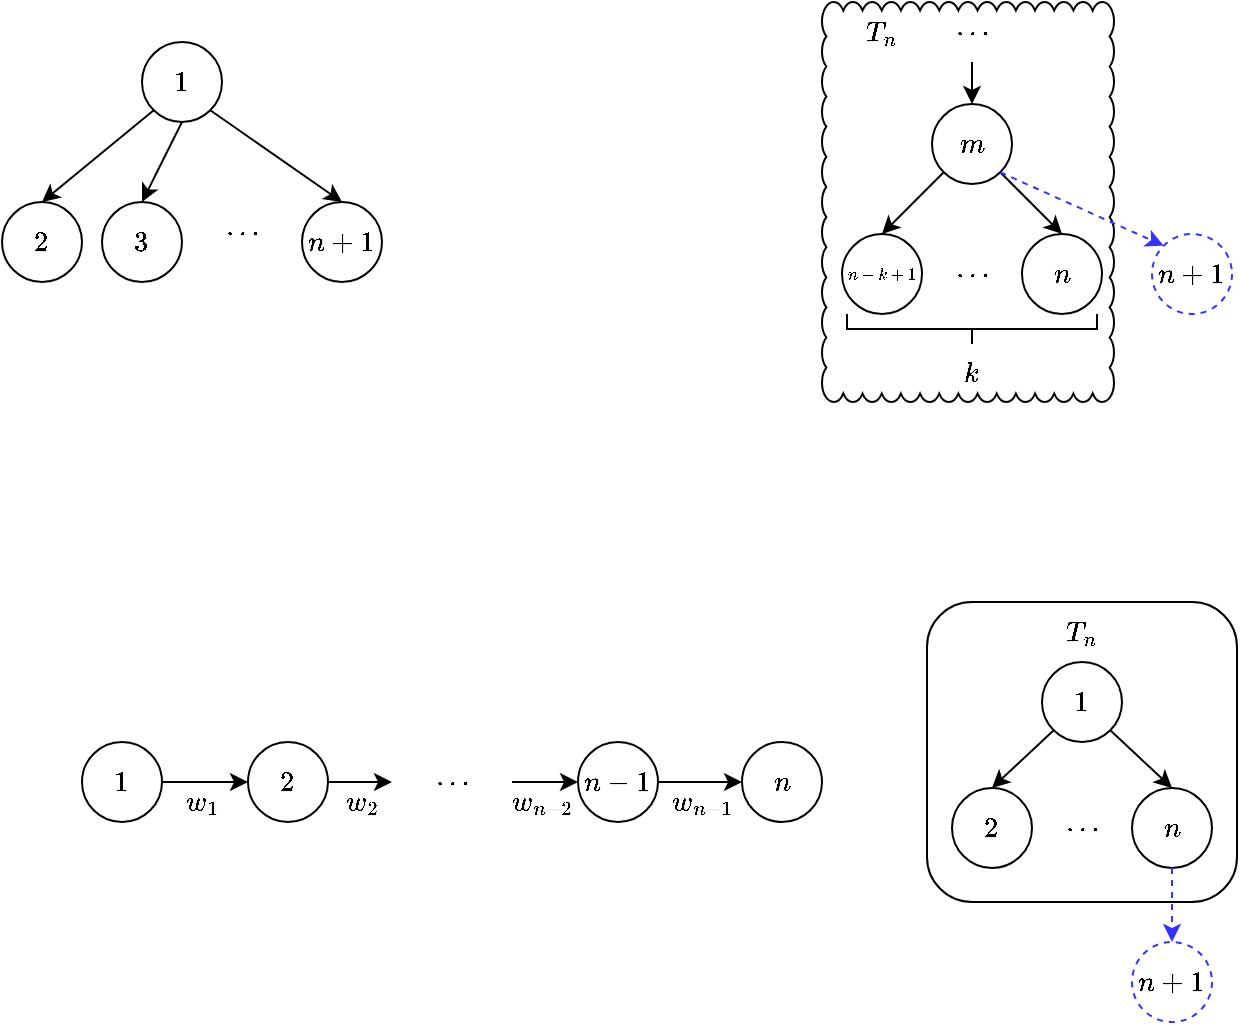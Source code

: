 <mxfile version="22.1.15" type="github">
  <diagram name="Page-1" id="5W_oBCn-Ae0vx61aBvWj">
    <mxGraphModel dx="1434" dy="759" grid="1" gridSize="10" guides="1" tooltips="1" connect="1" arrows="1" fold="1" page="1" pageScale="1" pageWidth="827" pageHeight="1169" math="1" shadow="0">
      <root>
        <mxCell id="0" />
        <mxCell id="1" parent="0" />
        <mxCell id="psscyq9r3jHzlKaPkMjy-91" value="" style="rounded=1;whiteSpace=wrap;html=1;" vertex="1" parent="1">
          <mxGeometry x="522.5" y="330" width="155" height="150" as="geometry" />
        </mxCell>
        <mxCell id="psscyq9r3jHzlKaPkMjy-20" value="" style="whiteSpace=wrap;html=1;shape=mxgraph.basic.cloud_rect" vertex="1" parent="1">
          <mxGeometry x="470" y="30" width="146" height="200" as="geometry" />
        </mxCell>
        <mxCell id="RlCpQ7UcTnpz0G2hoxt1-12" style="rounded=0;orthogonalLoop=1;jettySize=auto;html=1;exitX=0;exitY=1;exitDx=0;exitDy=0;entryX=0.5;entryY=0;entryDx=0;entryDy=0;" parent="1" source="psscyq9r3jHzlKaPkMjy-6" target="psscyq9r3jHzlKaPkMjy-5" edge="1">
          <mxGeometry relative="1" as="geometry">
            <mxPoint x="144.393" y="85.607" as="sourcePoint" />
            <mxPoint x="85" y="130" as="targetPoint" />
          </mxGeometry>
        </mxCell>
        <mxCell id="RlCpQ7UcTnpz0G2hoxt1-13" style="rounded=0;orthogonalLoop=1;jettySize=auto;html=1;exitX=0.5;exitY=1;exitDx=0;exitDy=0;entryX=0.5;entryY=0;entryDx=0;entryDy=0;" parent="1" source="psscyq9r3jHzlKaPkMjy-6" target="psscyq9r3jHzlKaPkMjy-4" edge="1">
          <mxGeometry relative="1" as="geometry">
            <mxPoint x="155" y="90" as="sourcePoint" />
            <mxPoint x="135" y="130" as="targetPoint" />
          </mxGeometry>
        </mxCell>
        <mxCell id="psscyq9r3jHzlKaPkMjy-1" value="$$n+1$$" style="ellipse;whiteSpace=wrap;html=1;aspect=fixed;" vertex="1" parent="1">
          <mxGeometry x="210" y="130" width="40" height="40" as="geometry" />
        </mxCell>
        <mxCell id="psscyq9r3jHzlKaPkMjy-2" style="rounded=0;orthogonalLoop=1;jettySize=auto;html=1;exitX=1;exitY=1;exitDx=0;exitDy=0;entryX=0.5;entryY=0;entryDx=0;entryDy=0;" edge="1" parent="1" source="psscyq9r3jHzlKaPkMjy-6" target="psscyq9r3jHzlKaPkMjy-1">
          <mxGeometry relative="1" as="geometry">
            <mxPoint x="165.607" y="85.607" as="sourcePoint" />
            <mxPoint x="145" y="140" as="targetPoint" />
          </mxGeometry>
        </mxCell>
        <mxCell id="psscyq9r3jHzlKaPkMjy-3" value="$$\cdots$$" style="text;html=1;strokeColor=none;fillColor=none;align=center;verticalAlign=middle;whiteSpace=wrap;rounded=0;" vertex="1" parent="1">
          <mxGeometry x="150" y="130" width="60" height="30" as="geometry" />
        </mxCell>
        <mxCell id="psscyq9r3jHzlKaPkMjy-4" value="$$3$$" style="ellipse;whiteSpace=wrap;html=1;aspect=fixed;" vertex="1" parent="1">
          <mxGeometry x="110" y="130" width="40" height="40" as="geometry" />
        </mxCell>
        <mxCell id="psscyq9r3jHzlKaPkMjy-5" value="$$2$$" style="ellipse;whiteSpace=wrap;html=1;aspect=fixed;" vertex="1" parent="1">
          <mxGeometry x="60" y="130" width="40" height="40" as="geometry" />
        </mxCell>
        <mxCell id="psscyq9r3jHzlKaPkMjy-6" value="$$1$$" style="ellipse;whiteSpace=wrap;html=1;aspect=fixed;" vertex="1" parent="1">
          <mxGeometry x="130" y="50" width="40" height="40" as="geometry" />
        </mxCell>
        <mxCell id="psscyq9r3jHzlKaPkMjy-7" style="rounded=0;orthogonalLoop=1;jettySize=auto;html=1;exitX=0;exitY=1;exitDx=0;exitDy=0;entryX=0.5;entryY=0;entryDx=0;entryDy=0;" edge="1" parent="1" source="psscyq9r3jHzlKaPkMjy-14" target="psscyq9r3jHzlKaPkMjy-13">
          <mxGeometry relative="1" as="geometry">
            <mxPoint x="544.393" y="116.607" as="sourcePoint" />
            <mxPoint x="485" y="161" as="targetPoint" />
          </mxGeometry>
        </mxCell>
        <mxCell id="psscyq9r3jHzlKaPkMjy-9" value="$$n$$" style="ellipse;whiteSpace=wrap;html=1;aspect=fixed;" vertex="1" parent="1">
          <mxGeometry x="570" y="146" width="40" height="40" as="geometry" />
        </mxCell>
        <mxCell id="psscyq9r3jHzlKaPkMjy-10" style="rounded=0;orthogonalLoop=1;jettySize=auto;html=1;exitX=1;exitY=1;exitDx=0;exitDy=0;entryX=0.5;entryY=0;entryDx=0;entryDy=0;" edge="1" parent="1" source="psscyq9r3jHzlKaPkMjy-14" target="psscyq9r3jHzlKaPkMjy-9">
          <mxGeometry relative="1" as="geometry">
            <mxPoint x="565.607" y="116.607" as="sourcePoint" />
            <mxPoint x="545" y="171" as="targetPoint" />
          </mxGeometry>
        </mxCell>
        <mxCell id="psscyq9r3jHzlKaPkMjy-11" value="$$\cdots$$" style="text;html=1;strokeColor=none;fillColor=none;align=center;verticalAlign=middle;whiteSpace=wrap;rounded=0;" vertex="1" parent="1">
          <mxGeometry x="515" y="151" width="60" height="30" as="geometry" />
        </mxCell>
        <mxCell id="psscyq9r3jHzlKaPkMjy-13" value="$$n-k+1$$" style="ellipse;whiteSpace=wrap;html=1;aspect=fixed;fontSize=7;" vertex="1" parent="1">
          <mxGeometry x="480" y="146" width="40" height="40" as="geometry" />
        </mxCell>
        <mxCell id="psscyq9r3jHzlKaPkMjy-14" value="$$m$$" style="ellipse;whiteSpace=wrap;html=1;aspect=fixed;" vertex="1" parent="1">
          <mxGeometry x="525" y="81" width="40" height="40" as="geometry" />
        </mxCell>
        <mxCell id="psscyq9r3jHzlKaPkMjy-15" value="$$n+1$$" style="ellipse;whiteSpace=wrap;html=1;aspect=fixed;strokeColor=#3333FF;dashed=1;" vertex="1" parent="1">
          <mxGeometry x="635" y="146" width="40" height="40" as="geometry" />
        </mxCell>
        <mxCell id="psscyq9r3jHzlKaPkMjy-16" style="rounded=0;orthogonalLoop=1;jettySize=auto;html=1;exitX=1;exitY=1;exitDx=0;exitDy=0;entryX=0;entryY=0;entryDx=0;entryDy=0;strokeColor=#3333FF;dashed=1;" edge="1" parent="1" source="psscyq9r3jHzlKaPkMjy-14" target="psscyq9r3jHzlKaPkMjy-15">
          <mxGeometry relative="1" as="geometry">
            <mxPoint x="574" y="125" as="sourcePoint" />
            <mxPoint x="600" y="156" as="targetPoint" />
          </mxGeometry>
        </mxCell>
        <mxCell id="psscyq9r3jHzlKaPkMjy-18" value="" style="strokeWidth=1;html=1;shape=mxgraph.flowchart.annotation_2;align=left;labelPosition=right;pointerEvents=1;rotation=-90;" vertex="1" parent="1">
          <mxGeometry x="537.5" y="131" width="15" height="125" as="geometry" />
        </mxCell>
        <mxCell id="psscyq9r3jHzlKaPkMjy-19" value="$$k$$" style="text;html=1;strokeColor=none;fillColor=none;align=center;verticalAlign=middle;whiteSpace=wrap;rounded=0;" vertex="1" parent="1">
          <mxGeometry x="515" y="201" width="60" height="30" as="geometry" />
        </mxCell>
        <mxCell id="psscyq9r3jHzlKaPkMjy-21" style="rounded=0;orthogonalLoop=1;jettySize=auto;html=1;entryX=0.5;entryY=0;entryDx=0;entryDy=0;exitX=0.5;exitY=1;exitDx=0;exitDy=0;" edge="1" parent="1" source="psscyq9r3jHzlKaPkMjy-22" target="psscyq9r3jHzlKaPkMjy-14">
          <mxGeometry relative="1" as="geometry">
            <mxPoint x="550" y="71" as="sourcePoint" />
            <mxPoint x="510" y="156" as="targetPoint" />
          </mxGeometry>
        </mxCell>
        <mxCell id="psscyq9r3jHzlKaPkMjy-22" value="$$\cdots$$" style="text;html=1;strokeColor=none;fillColor=none;align=center;verticalAlign=middle;whiteSpace=wrap;rounded=0;" vertex="1" parent="1">
          <mxGeometry x="515" y="30" width="60" height="30" as="geometry" />
        </mxCell>
        <mxCell id="psscyq9r3jHzlKaPkMjy-23" value="$$T_n$$" style="text;html=1;strokeColor=none;fillColor=none;align=center;verticalAlign=middle;whiteSpace=wrap;rounded=0;" vertex="1" parent="1">
          <mxGeometry x="470" y="30" width="60" height="30" as="geometry" />
        </mxCell>
        <mxCell id="psscyq9r3jHzlKaPkMjy-32" style="edgeStyle=orthogonalEdgeStyle;rounded=0;orthogonalLoop=1;jettySize=auto;html=1;exitX=1;exitY=0.5;exitDx=0;exitDy=0;entryX=0;entryY=0.5;entryDx=0;entryDy=0;" edge="1" parent="1" source="psscyq9r3jHzlKaPkMjy-24" target="psscyq9r3jHzlKaPkMjy-28">
          <mxGeometry relative="1" as="geometry" />
        </mxCell>
        <mxCell id="psscyq9r3jHzlKaPkMjy-24" value="$$n-1$$" style="ellipse;whiteSpace=wrap;html=1;aspect=fixed;" vertex="1" parent="1">
          <mxGeometry x="348" y="400" width="40" height="40" as="geometry" />
        </mxCell>
        <mxCell id="psscyq9r3jHzlKaPkMjy-31" style="edgeStyle=orthogonalEdgeStyle;rounded=0;orthogonalLoop=1;jettySize=auto;html=1;exitX=1;exitY=0.5;exitDx=0;exitDy=0;entryX=0;entryY=0.5;entryDx=0;entryDy=0;" edge="1" parent="1" source="psscyq9r3jHzlKaPkMjy-25" target="psscyq9r3jHzlKaPkMjy-24">
          <mxGeometry relative="1" as="geometry" />
        </mxCell>
        <mxCell id="psscyq9r3jHzlKaPkMjy-25" value="$$\cdots$$" style="text;html=1;strokeColor=none;fillColor=none;align=center;verticalAlign=middle;whiteSpace=wrap;rounded=0;" vertex="1" parent="1">
          <mxGeometry x="255" y="405" width="60" height="30" as="geometry" />
        </mxCell>
        <mxCell id="psscyq9r3jHzlKaPkMjy-30" style="edgeStyle=orthogonalEdgeStyle;rounded=0;orthogonalLoop=1;jettySize=auto;html=1;exitX=1;exitY=0.5;exitDx=0;exitDy=0;" edge="1" parent="1" source="psscyq9r3jHzlKaPkMjy-26" target="psscyq9r3jHzlKaPkMjy-25">
          <mxGeometry relative="1" as="geometry" />
        </mxCell>
        <mxCell id="psscyq9r3jHzlKaPkMjy-26" value="$$2$$" style="ellipse;whiteSpace=wrap;html=1;aspect=fixed;" vertex="1" parent="1">
          <mxGeometry x="183" y="400" width="40" height="40" as="geometry" />
        </mxCell>
        <mxCell id="psscyq9r3jHzlKaPkMjy-29" style="edgeStyle=orthogonalEdgeStyle;rounded=0;orthogonalLoop=1;jettySize=auto;html=1;exitX=1;exitY=0.5;exitDx=0;exitDy=0;entryX=0;entryY=0.5;entryDx=0;entryDy=0;" edge="1" parent="1" source="psscyq9r3jHzlKaPkMjy-27" target="psscyq9r3jHzlKaPkMjy-26">
          <mxGeometry relative="1" as="geometry" />
        </mxCell>
        <mxCell id="psscyq9r3jHzlKaPkMjy-27" value="$$1$$" style="ellipse;whiteSpace=wrap;html=1;aspect=fixed;" vertex="1" parent="1">
          <mxGeometry x="100" y="400" width="40" height="40" as="geometry" />
        </mxCell>
        <mxCell id="psscyq9r3jHzlKaPkMjy-28" value="$$n$$" style="ellipse;whiteSpace=wrap;html=1;aspect=fixed;" vertex="1" parent="1">
          <mxGeometry x="430" y="400" width="40" height="40" as="geometry" />
        </mxCell>
        <mxCell id="psscyq9r3jHzlKaPkMjy-33" value="$$w_1$$" style="text;html=1;strokeColor=none;fillColor=none;align=center;verticalAlign=middle;whiteSpace=wrap;rounded=0;" vertex="1" parent="1">
          <mxGeometry x="130" y="415" width="60" height="30" as="geometry" />
        </mxCell>
        <mxCell id="psscyq9r3jHzlKaPkMjy-34" value="$$w_2$$" style="text;html=1;strokeColor=none;fillColor=none;align=center;verticalAlign=middle;whiteSpace=wrap;rounded=0;" vertex="1" parent="1">
          <mxGeometry x="210" y="415" width="60" height="30" as="geometry" />
        </mxCell>
        <mxCell id="psscyq9r3jHzlKaPkMjy-35" value="$$w_{n-2}$$" style="text;html=1;strokeColor=none;fillColor=none;align=center;verticalAlign=middle;whiteSpace=wrap;rounded=0;" vertex="1" parent="1">
          <mxGeometry x="300" y="415" width="60" height="30" as="geometry" />
        </mxCell>
        <mxCell id="psscyq9r3jHzlKaPkMjy-36" value="$$w_{n-1}$$" style="text;html=1;strokeColor=none;fillColor=none;align=center;verticalAlign=middle;whiteSpace=wrap;rounded=0;" vertex="1" parent="1">
          <mxGeometry x="380" y="415" width="60" height="30" as="geometry" />
        </mxCell>
        <mxCell id="psscyq9r3jHzlKaPkMjy-77" style="rounded=0;orthogonalLoop=1;jettySize=auto;html=1;exitX=0;exitY=1;exitDx=0;exitDy=0;entryX=0.5;entryY=0;entryDx=0;entryDy=0;" edge="1" parent="1" source="psscyq9r3jHzlKaPkMjy-82" target="psscyq9r3jHzlKaPkMjy-81">
          <mxGeometry relative="1" as="geometry">
            <mxPoint x="599.393" y="393.607" as="sourcePoint" />
            <mxPoint x="540" y="438" as="targetPoint" />
          </mxGeometry>
        </mxCell>
        <mxCell id="psscyq9r3jHzlKaPkMjy-78" value="$$n$$" style="ellipse;whiteSpace=wrap;html=1;aspect=fixed;" vertex="1" parent="1">
          <mxGeometry x="625" y="423" width="40" height="40" as="geometry" />
        </mxCell>
        <mxCell id="psscyq9r3jHzlKaPkMjy-79" style="rounded=0;orthogonalLoop=1;jettySize=auto;html=1;exitX=1;exitY=1;exitDx=0;exitDy=0;entryX=0.5;entryY=0;entryDx=0;entryDy=0;" edge="1" parent="1" source="psscyq9r3jHzlKaPkMjy-82" target="psscyq9r3jHzlKaPkMjy-78">
          <mxGeometry relative="1" as="geometry">
            <mxPoint x="620.607" y="393.607" as="sourcePoint" />
            <mxPoint x="600" y="448" as="targetPoint" />
          </mxGeometry>
        </mxCell>
        <mxCell id="psscyq9r3jHzlKaPkMjy-80" value="$$\cdots$$" style="text;html=1;strokeColor=none;fillColor=none;align=center;verticalAlign=middle;whiteSpace=wrap;rounded=0;" vertex="1" parent="1">
          <mxGeometry x="570" y="428" width="60" height="30" as="geometry" />
        </mxCell>
        <mxCell id="psscyq9r3jHzlKaPkMjy-81" value="$$2$$" style="ellipse;whiteSpace=wrap;html=1;aspect=fixed;fontSize=12;" vertex="1" parent="1">
          <mxGeometry x="535" y="423" width="40" height="40" as="geometry" />
        </mxCell>
        <mxCell id="psscyq9r3jHzlKaPkMjy-82" value="$$1$$" style="ellipse;whiteSpace=wrap;html=1;aspect=fixed;" vertex="1" parent="1">
          <mxGeometry x="580" y="360" width="40" height="40" as="geometry" />
        </mxCell>
        <mxCell id="psscyq9r3jHzlKaPkMjy-83" value="$$n+1$$" style="ellipse;whiteSpace=wrap;html=1;aspect=fixed;strokeColor=#3333FF;dashed=1;" vertex="1" parent="1">
          <mxGeometry x="625" y="500" width="40" height="40" as="geometry" />
        </mxCell>
        <mxCell id="psscyq9r3jHzlKaPkMjy-84" style="rounded=0;orthogonalLoop=1;jettySize=auto;html=1;exitX=0.5;exitY=1;exitDx=0;exitDy=0;entryX=0.5;entryY=0;entryDx=0;entryDy=0;strokeColor=#3333FF;dashed=1;" edge="1" parent="1" source="psscyq9r3jHzlKaPkMjy-78" target="psscyq9r3jHzlKaPkMjy-83">
          <mxGeometry relative="1" as="geometry">
            <mxPoint x="629" y="402" as="sourcePoint" />
            <mxPoint x="655" y="433" as="targetPoint" />
          </mxGeometry>
        </mxCell>
        <mxCell id="psscyq9r3jHzlKaPkMjy-89" value="$$T_n$$" style="text;html=1;strokeColor=none;fillColor=none;align=center;verticalAlign=middle;whiteSpace=wrap;rounded=0;" vertex="1" parent="1">
          <mxGeometry x="570" y="330" width="60" height="30" as="geometry" />
        </mxCell>
      </root>
    </mxGraphModel>
  </diagram>
</mxfile>
